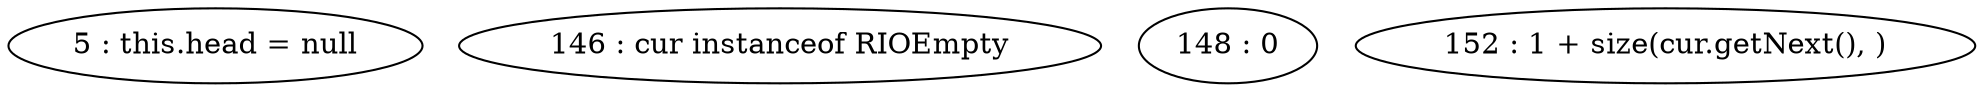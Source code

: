 digraph G {
"5 : this.head = null"
"146 : cur instanceof RIOEmpty"
"148 : 0"
"152 : 1 + size(cur.getNext(), )"
}
